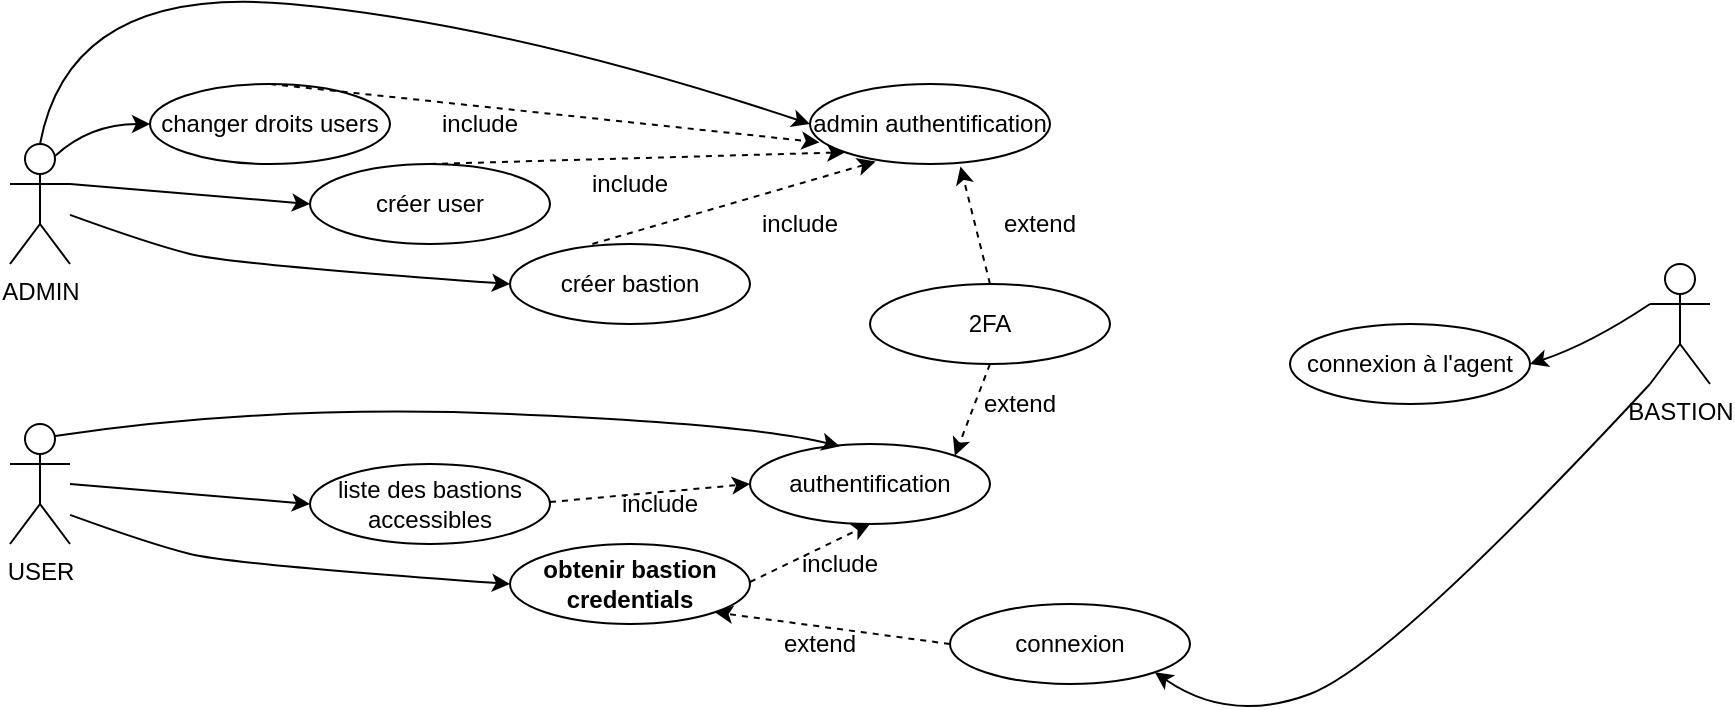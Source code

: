 <mxfile version="20.8.3" type="device"><diagram id="JdrTvu5mdheIk-9mmutR" name="Page-1"><mxGraphModel dx="789" dy="772" grid="1" gridSize="10" guides="1" tooltips="1" connect="1" arrows="1" fold="1" page="1" pageScale="1" pageWidth="827" pageHeight="1169" math="0" shadow="0"><root><mxCell id="0"/><mxCell id="1" parent="0"/><mxCell id="RGwqPFxNVDAwjbe3hvA--1" value="ADMIN" style="shape=umlActor;verticalLabelPosition=bottom;verticalAlign=top;html=1;outlineConnect=0;" vertex="1" parent="1"><mxGeometry x="60" y="130" width="30" height="60" as="geometry"/></mxCell><mxCell id="RGwqPFxNVDAwjbe3hvA--4" value="créer user" style="ellipse;whiteSpace=wrap;html=1;" vertex="1" parent="1"><mxGeometry x="210" y="140" width="120" height="40" as="geometry"/></mxCell><mxCell id="RGwqPFxNVDAwjbe3hvA--6" value="changer droits users" style="ellipse;whiteSpace=wrap;html=1;" vertex="1" parent="1"><mxGeometry x="130" y="100" width="120" height="40" as="geometry"/></mxCell><mxCell id="RGwqPFxNVDAwjbe3hvA--7" value="créer bastion" style="ellipse;whiteSpace=wrap;html=1;" vertex="1" parent="1"><mxGeometry x="310" y="180" width="120" height="40" as="geometry"/></mxCell><mxCell id="RGwqPFxNVDAwjbe3hvA--8" value="admin authentification" style="ellipse;whiteSpace=wrap;html=1;" vertex="1" parent="1"><mxGeometry x="460" y="100" width="120" height="40" as="geometry"/></mxCell><mxCell id="RGwqPFxNVDAwjbe3hvA--9" value="" style="curved=1;endArrow=classic;html=1;rounded=0;exitX=0.5;exitY=0;exitDx=0;exitDy=0;exitPerimeter=0;entryX=0;entryY=0.5;entryDx=0;entryDy=0;" edge="1" parent="1" source="RGwqPFxNVDAwjbe3hvA--1" target="RGwqPFxNVDAwjbe3hvA--8"><mxGeometry width="50" height="50" relative="1" as="geometry"><mxPoint x="280" y="110" as="sourcePoint"/><mxPoint x="330" y="60" as="targetPoint"/><Array as="points"><mxPoint x="90" y="50"/><mxPoint x="310" y="70"/></Array></mxGeometry></mxCell><mxCell id="RGwqPFxNVDAwjbe3hvA--10" value="" style="curved=1;endArrow=classic;html=1;rounded=0;exitX=0.75;exitY=0.1;exitDx=0;exitDy=0;exitPerimeter=0;entryX=0;entryY=0.5;entryDx=0;entryDy=0;" edge="1" parent="1" source="RGwqPFxNVDAwjbe3hvA--1" target="RGwqPFxNVDAwjbe3hvA--6"><mxGeometry width="50" height="50" relative="1" as="geometry"><mxPoint x="280" y="110" as="sourcePoint"/><mxPoint x="330" y="60" as="targetPoint"/><Array as="points"><mxPoint x="100" y="120"/></Array></mxGeometry></mxCell><mxCell id="RGwqPFxNVDAwjbe3hvA--11" value="" style="curved=1;endArrow=classic;html=1;rounded=0;exitX=1;exitY=0.333;exitDx=0;exitDy=0;exitPerimeter=0;entryX=0;entryY=0.5;entryDx=0;entryDy=0;" edge="1" parent="1" source="RGwqPFxNVDAwjbe3hvA--1" target="RGwqPFxNVDAwjbe3hvA--4"><mxGeometry width="50" height="50" relative="1" as="geometry"><mxPoint x="280" y="110" as="sourcePoint"/><mxPoint x="330" y="60" as="targetPoint"/><Array as="points"/></mxGeometry></mxCell><mxCell id="RGwqPFxNVDAwjbe3hvA--12" value="" style="curved=1;endArrow=classic;html=1;rounded=0;entryX=0;entryY=0.5;entryDx=0;entryDy=0;" edge="1" parent="1" source="RGwqPFxNVDAwjbe3hvA--1" target="RGwqPFxNVDAwjbe3hvA--7"><mxGeometry width="50" height="50" relative="1" as="geometry"><mxPoint x="280" y="110" as="sourcePoint"/><mxPoint x="330" y="60" as="targetPoint"/><Array as="points"><mxPoint x="130" y="180"/><mxPoint x="170" y="190"/></Array></mxGeometry></mxCell><mxCell id="RGwqPFxNVDAwjbe3hvA--14" value="" style="endArrow=classic;html=1;rounded=0;dashed=1;entryX=0.04;entryY=0.73;entryDx=0;entryDy=0;exitX=0.5;exitY=0;exitDx=0;exitDy=0;entryPerimeter=0;" edge="1" parent="1" source="RGwqPFxNVDAwjbe3hvA--6" target="RGwqPFxNVDAwjbe3hvA--8"><mxGeometry width="50" height="50" relative="1" as="geometry"><mxPoint x="230" y="90" as="sourcePoint"/><mxPoint x="280" y="40" as="targetPoint"/></mxGeometry></mxCell><mxCell id="RGwqPFxNVDAwjbe3hvA--15" value="" style="endArrow=classic;html=1;rounded=0;dashed=1;entryX=0;entryY=1;entryDx=0;entryDy=0;exitX=0.5;exitY=0;exitDx=0;exitDy=0;" edge="1" parent="1" source="RGwqPFxNVDAwjbe3hvA--4" target="RGwqPFxNVDAwjbe3hvA--8"><mxGeometry width="50" height="50" relative="1" as="geometry"><mxPoint x="200" y="110" as="sourcePoint"/><mxPoint x="267.574" y="24.142" as="targetPoint"/></mxGeometry></mxCell><mxCell id="RGwqPFxNVDAwjbe3hvA--16" value="" style="endArrow=classic;html=1;rounded=0;dashed=1;entryX=0.273;entryY=0.97;entryDx=0;entryDy=0;exitX=0.5;exitY=0;exitDx=0;exitDy=0;entryPerimeter=0;" edge="1" parent="1" target="RGwqPFxNVDAwjbe3hvA--8"><mxGeometry width="50" height="50" relative="1" as="geometry"><mxPoint x="351.2" y="180" as="sourcePoint"/><mxPoint x="350.0" y="62.6" as="targetPoint"/></mxGeometry></mxCell><mxCell id="RGwqPFxNVDAwjbe3hvA--17" value="include" style="text;html=1;strokeColor=none;fillColor=none;align=center;verticalAlign=middle;whiteSpace=wrap;rounded=0;" vertex="1" parent="1"><mxGeometry x="260" y="110" width="70" height="20" as="geometry"/></mxCell><mxCell id="RGwqPFxNVDAwjbe3hvA--18" value="include" style="text;html=1;strokeColor=none;fillColor=none;align=center;verticalAlign=middle;whiteSpace=wrap;rounded=0;" vertex="1" parent="1"><mxGeometry x="335" y="140" width="70" height="20" as="geometry"/></mxCell><mxCell id="RGwqPFxNVDAwjbe3hvA--20" value="include" style="text;html=1;strokeColor=none;fillColor=none;align=center;verticalAlign=middle;whiteSpace=wrap;rounded=0;" vertex="1" parent="1"><mxGeometry x="420" y="160" width="70" height="20" as="geometry"/></mxCell><mxCell id="RGwqPFxNVDAwjbe3hvA--22" value="USER" style="shape=umlActor;verticalLabelPosition=bottom;verticalAlign=top;html=1;outlineConnect=0;" vertex="1" parent="1"><mxGeometry x="60" y="270" width="30" height="60" as="geometry"/></mxCell><mxCell id="RGwqPFxNVDAwjbe3hvA--23" value="liste des bastions accessibles" style="ellipse;whiteSpace=wrap;html=1;" vertex="1" parent="1"><mxGeometry x="210" y="290" width="120" height="40" as="geometry"/></mxCell><mxCell id="RGwqPFxNVDAwjbe3hvA--24" value="obtenir bastion credentials" style="ellipse;whiteSpace=wrap;html=1;fontStyle=1" vertex="1" parent="1"><mxGeometry x="310" y="330" width="120" height="40" as="geometry"/></mxCell><mxCell id="RGwqPFxNVDAwjbe3hvA--25" value="" style="curved=1;endArrow=classic;html=1;rounded=0;exitX=1;exitY=0.333;exitDx=0;exitDy=0;exitPerimeter=0;entryX=0;entryY=0.5;entryDx=0;entryDy=0;" edge="1" parent="1" target="RGwqPFxNVDAwjbe3hvA--23"><mxGeometry width="50" height="50" relative="1" as="geometry"><mxPoint x="90" y="300" as="sourcePoint"/><mxPoint x="330" y="210" as="targetPoint"/><Array as="points"/></mxGeometry></mxCell><mxCell id="RGwqPFxNVDAwjbe3hvA--26" value="" style="curved=1;endArrow=classic;html=1;rounded=0;entryX=0;entryY=0.5;entryDx=0;entryDy=0;" edge="1" parent="1" target="RGwqPFxNVDAwjbe3hvA--24"><mxGeometry width="50" height="50" relative="1" as="geometry"><mxPoint x="90" y="315.455" as="sourcePoint"/><mxPoint x="330" y="210" as="targetPoint"/><Array as="points"><mxPoint x="130" y="330"/><mxPoint x="170" y="340"/></Array></mxGeometry></mxCell><mxCell id="RGwqPFxNVDAwjbe3hvA--27" value="authentification" style="ellipse;whiteSpace=wrap;html=1;" vertex="1" parent="1"><mxGeometry x="430" y="280" width="120" height="40" as="geometry"/></mxCell><mxCell id="RGwqPFxNVDAwjbe3hvA--28" value="" style="endArrow=classic;html=1;rounded=0;dashed=1;entryX=0;entryY=0.5;entryDx=0;entryDy=0;exitX=0.5;exitY=0;exitDx=0;exitDy=0;" edge="1" parent="1" target="RGwqPFxNVDAwjbe3hvA--27"><mxGeometry width="50" height="50" relative="1" as="geometry"><mxPoint x="330.0" y="309" as="sourcePoint"/><mxPoint x="525.2" y="270" as="targetPoint"/></mxGeometry></mxCell><mxCell id="RGwqPFxNVDAwjbe3hvA--29" value="" style="endArrow=classic;html=1;rounded=0;dashed=1;entryX=0.5;entryY=1;entryDx=0;entryDy=0;exitX=0.5;exitY=0;exitDx=0;exitDy=0;" edge="1" parent="1" target="RGwqPFxNVDAwjbe3hvA--27"><mxGeometry width="50" height="50" relative="1" as="geometry"><mxPoint x="430" y="349" as="sourcePoint"/><mxPoint x="530" y="340" as="targetPoint"/></mxGeometry></mxCell><mxCell id="RGwqPFxNVDAwjbe3hvA--30" value="include" style="text;html=1;strokeColor=none;fillColor=none;align=center;verticalAlign=middle;whiteSpace=wrap;rounded=0;" vertex="1" parent="1"><mxGeometry x="350" y="300" width="70" height="20" as="geometry"/></mxCell><mxCell id="RGwqPFxNVDAwjbe3hvA--32" value="include" style="text;html=1;strokeColor=none;fillColor=none;align=center;verticalAlign=middle;whiteSpace=wrap;rounded=0;" vertex="1" parent="1"><mxGeometry x="440" y="330" width="70" height="20" as="geometry"/></mxCell><mxCell id="RGwqPFxNVDAwjbe3hvA--33" value="2FA" style="ellipse;whiteSpace=wrap;html=1;" vertex="1" parent="1"><mxGeometry x="490" y="200" width="120" height="40" as="geometry"/></mxCell><mxCell id="RGwqPFxNVDAwjbe3hvA--34" value="" style="endArrow=classic;html=1;rounded=0;dashed=1;entryX=0.627;entryY=1.03;entryDx=0;entryDy=0;exitX=0.5;exitY=0;exitDx=0;exitDy=0;entryPerimeter=0;" edge="1" parent="1" target="RGwqPFxNVDAwjbe3hvA--8"><mxGeometry width="50" height="50" relative="1" as="geometry"><mxPoint x="550" y="200" as="sourcePoint"/><mxPoint x="691.56" y="158.8" as="targetPoint"/></mxGeometry></mxCell><mxCell id="RGwqPFxNVDAwjbe3hvA--35" value="" style="endArrow=classic;html=1;rounded=0;dashed=1;entryX=1;entryY=0;entryDx=0;entryDy=0;exitX=0.5;exitY=1;exitDx=0;exitDy=0;" edge="1" parent="1" source="RGwqPFxNVDAwjbe3hvA--33" target="RGwqPFxNVDAwjbe3hvA--27"><mxGeometry width="50" height="50" relative="1" as="geometry"><mxPoint x="594.76" y="320" as="sourcePoint"/><mxPoint x="580" y="261.2" as="targetPoint"/></mxGeometry></mxCell><mxCell id="RGwqPFxNVDAwjbe3hvA--36" value="extend&lt;span style=&quot;color: rgba(0, 0, 0, 0); font-family: monospace; font-size: 0px; text-align: start;&quot;&gt;%3CmxGraphModel%3E%3Croot%3E%3CmxCell%20id%3D%220%22%2F%3E%3CmxCell%20id%3D%221%22%20parent%3D%220%22%2F%3E%3CmxCell%20id%3D%222%22%20value%3D%22include%22%20style%3D%22text%3Bhtml%3D1%3BstrokeColor%3Dnone%3BfillColor%3Dnone%3Balign%3Dcenter%3BverticalAlign%3Dmiddle%3BwhiteSpace%3Dwrap%3Brounded%3D0%3B%22%20vertex%3D%221%22%20parent%3D%221%22%3E%3CmxGeometry%20x%3D%22420%22%20y%3D%22160%22%20width%3D%2270%22%20height%3D%2220%22%20as%3D%22geometry%22%2F%3E%3C%2FmxCell%3E%3C%2Froot%3E%3C%2FmxGraphModel%3E&lt;/span&gt;" style="text;html=1;strokeColor=none;fillColor=none;align=center;verticalAlign=middle;whiteSpace=wrap;rounded=0;" vertex="1" parent="1"><mxGeometry x="540" y="160" width="70" height="20" as="geometry"/></mxCell><mxCell id="RGwqPFxNVDAwjbe3hvA--37" value="extend&lt;span style=&quot;color: rgba(0, 0, 0, 0); font-family: monospace; font-size: 0px; text-align: start;&quot;&gt;%3CmxGraphModel%3E%3Croot%3E%3CmxCell%20id%3D%220%22%2F%3E%3CmxCell%20id%3D%221%22%20parent%3D%220%22%2F%3E%3CmxCell%20id%3D%222%22%20value%3D%22include%22%20style%3D%22text%3Bhtml%3D1%3BstrokeColor%3Dnone%3BfillColor%3Dnone%3Balign%3Dcenter%3BverticalAlign%3Dmiddle%3BwhiteSpace%3Dwrap%3Brounded%3D0%3B%22%20vertex%3D%221%22%20parent%3D%221%22%3E%3CmxGeometry%20x%3D%22420%22%20y%3D%22160%22%20width%3D%2270%22%20height%3D%2220%22%20as%3D%22geometry%22%2F%3E%3C%2FmxCell%3E%3C%2Froot%3E%3C%2FmxGraphModel%3E&lt;/span&gt;" style="text;html=1;strokeColor=none;fillColor=none;align=center;verticalAlign=middle;whiteSpace=wrap;rounded=0;" vertex="1" parent="1"><mxGeometry x="530" y="250" width="70" height="20" as="geometry"/></mxCell><mxCell id="RGwqPFxNVDAwjbe3hvA--38" value="BASTION" style="shape=umlActor;verticalLabelPosition=bottom;verticalAlign=top;html=1;outlineConnect=0;" vertex="1" parent="1"><mxGeometry x="880" y="190" width="30" height="60" as="geometry"/></mxCell><mxCell id="RGwqPFxNVDAwjbe3hvA--39" value="connexion à l'agent" style="ellipse;whiteSpace=wrap;html=1;" vertex="1" parent="1"><mxGeometry x="700" y="220" width="120" height="40" as="geometry"/></mxCell><mxCell id="RGwqPFxNVDAwjbe3hvA--40" value="" style="curved=1;endArrow=classic;html=1;rounded=0;exitX=0.75;exitY=0.1;exitDx=0;exitDy=0;exitPerimeter=0;entryX=0.374;entryY=0.028;entryDx=0;entryDy=0;entryPerimeter=0;" edge="1" parent="1" source="RGwqPFxNVDAwjbe3hvA--22" target="RGwqPFxNVDAwjbe3hvA--27"><mxGeometry width="50" height="50" relative="1" as="geometry"><mxPoint x="155" y="490" as="sourcePoint"/><mxPoint x="540.0" y="480" as="targetPoint"/><Array as="points"><mxPoint x="190" y="260"/><mxPoint x="430" y="270"/></Array></mxGeometry></mxCell><mxCell id="RGwqPFxNVDAwjbe3hvA--42" value="" style="curved=1;endArrow=classic;html=1;rounded=0;exitX=0;exitY=0.333;exitDx=0;exitDy=0;exitPerimeter=0;entryX=1;entryY=0.5;entryDx=0;entryDy=0;" edge="1" parent="1" source="RGwqPFxNVDAwjbe3hvA--38" target="RGwqPFxNVDAwjbe3hvA--39"><mxGeometry width="50" height="50" relative="1" as="geometry"><mxPoint x="800" y="370" as="sourcePoint"/><mxPoint x="850" y="320" as="targetPoint"/><Array as="points"><mxPoint x="850" y="230"/></Array></mxGeometry></mxCell><mxCell id="RGwqPFxNVDAwjbe3hvA--43" value="connexion" style="ellipse;whiteSpace=wrap;html=1;" vertex="1" parent="1"><mxGeometry x="530" y="360" width="120" height="40" as="geometry"/></mxCell><mxCell id="RGwqPFxNVDAwjbe3hvA--44" value="" style="endArrow=classic;html=1;rounded=0;dashed=1;entryX=1;entryY=1;entryDx=0;entryDy=0;exitX=0;exitY=0.5;exitDx=0;exitDy=0;" edge="1" parent="1" source="RGwqPFxNVDAwjbe3hvA--43" target="RGwqPFxNVDAwjbe3hvA--24"><mxGeometry width="50" height="50" relative="1" as="geometry"><mxPoint x="620" y="490" as="sourcePoint"/><mxPoint x="670" y="440" as="targetPoint"/></mxGeometry></mxCell><mxCell id="RGwqPFxNVDAwjbe3hvA--45" value="extend&lt;span style=&quot;color: rgba(0, 0, 0, 0); font-family: monospace; font-size: 0px; text-align: start;&quot;&gt;%3CmxGraphModel%3E%3Croot%3E%3CmxCell%20id%3D%220%22%2F%3E%3CmxCell%20id%3D%221%22%20parent%3D%220%22%2F%3E%3CmxCell%20id%3D%222%22%20value%3D%22include%22%20style%3D%22text%3Bhtml%3D1%3BstrokeColor%3Dnone%3BfillColor%3Dnone%3Balign%3Dcenter%3BverticalAlign%3Dmiddle%3BwhiteSpace%3Dwrap%3Brounded%3D0%3B%22%20vertex%3D%221%22%20parent%3D%221%22%3E%3CmxGeometry%20x%3D%22420%22%20y%3D%22160%22%20width%3D%2270%22%20height%3D%2220%22%20as%3D%22geometry%22%2F%3E%3C%2FmxCell%3E%3C%2Froot%3E%3C%2FmxGraphModel%3E&lt;/span&gt;" style="text;html=1;strokeColor=none;fillColor=none;align=center;verticalAlign=middle;whiteSpace=wrap;rounded=0;" vertex="1" parent="1"><mxGeometry x="430" y="370" width="70" height="20" as="geometry"/></mxCell><mxCell id="RGwqPFxNVDAwjbe3hvA--46" value="" style="curved=1;endArrow=classic;html=1;rounded=0;exitX=0;exitY=1;exitDx=0;exitDy=0;exitPerimeter=0;entryX=1;entryY=1;entryDx=0;entryDy=0;" edge="1" parent="1" source="RGwqPFxNVDAwjbe3hvA--38" target="RGwqPFxNVDAwjbe3hvA--43"><mxGeometry width="50" height="50" relative="1" as="geometry"><mxPoint x="700" y="390" as="sourcePoint"/><mxPoint x="750" y="340" as="targetPoint"/><Array as="points"><mxPoint x="750" y="390"/><mxPoint x="670" y="420"/></Array></mxGeometry></mxCell></root></mxGraphModel></diagram></mxfile>